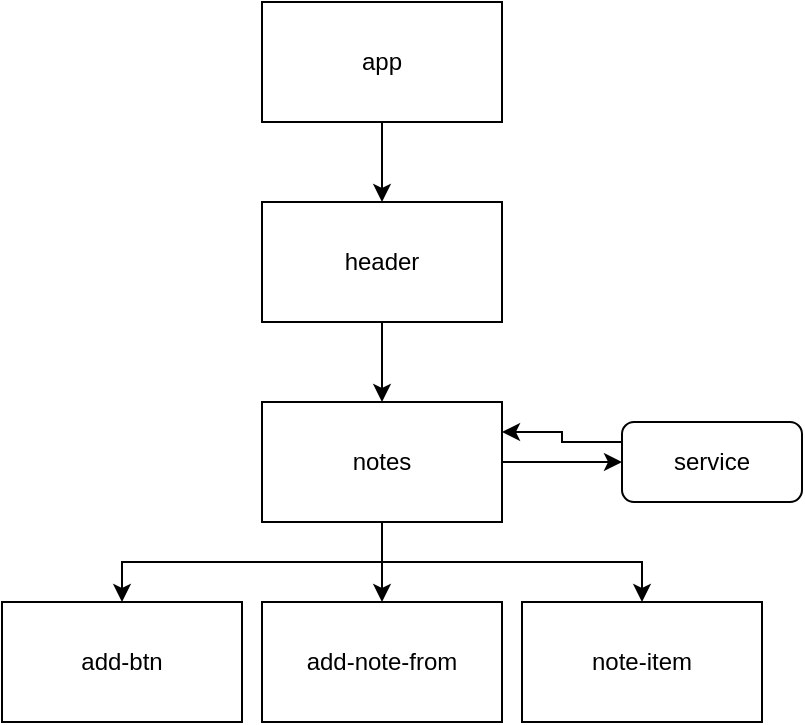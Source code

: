 <mxfile version="15.9.6" type="device"><diagram id="w7zwQQ-e7MEviPHY8NQ5" name="Page-1"><mxGraphModel dx="868" dy="424" grid="1" gridSize="10" guides="1" tooltips="1" connect="1" arrows="1" fold="1" page="1" pageScale="1" pageWidth="850" pageHeight="1100" math="0" shadow="0"><root><mxCell id="0"/><mxCell id="1" parent="0"/><mxCell id="HTgaUMEMDEaOwpnEh1lh-3" style="edgeStyle=orthogonalEdgeStyle;rounded=0;orthogonalLoop=1;jettySize=auto;html=1;exitX=0.5;exitY=1;exitDx=0;exitDy=0;entryX=0.5;entryY=0;entryDx=0;entryDy=0;" parent="1" source="HTgaUMEMDEaOwpnEh1lh-1" target="HTgaUMEMDEaOwpnEh1lh-2" edge="1"><mxGeometry relative="1" as="geometry"/></mxCell><mxCell id="HTgaUMEMDEaOwpnEh1lh-1" value="app" style="rounded=0;whiteSpace=wrap;html=1;" parent="1" vertex="1"><mxGeometry x="340" y="30" width="120" height="60" as="geometry"/></mxCell><mxCell id="HTgaUMEMDEaOwpnEh1lh-5" style="edgeStyle=orthogonalEdgeStyle;rounded=0;orthogonalLoop=1;jettySize=auto;html=1;exitX=0.5;exitY=1;exitDx=0;exitDy=0;entryX=0.5;entryY=0;entryDx=0;entryDy=0;" parent="1" source="HTgaUMEMDEaOwpnEh1lh-2" target="HTgaUMEMDEaOwpnEh1lh-4" edge="1"><mxGeometry relative="1" as="geometry"/></mxCell><mxCell id="HTgaUMEMDEaOwpnEh1lh-2" value="header" style="rounded=0;whiteSpace=wrap;html=1;" parent="1" vertex="1"><mxGeometry x="340" y="130" width="120" height="60" as="geometry"/></mxCell><mxCell id="HTgaUMEMDEaOwpnEh1lh-7" style="edgeStyle=orthogonalEdgeStyle;rounded=0;orthogonalLoop=1;jettySize=auto;html=1;exitX=0.5;exitY=1;exitDx=0;exitDy=0;entryX=0.5;entryY=0;entryDx=0;entryDy=0;" parent="1" source="HTgaUMEMDEaOwpnEh1lh-4" target="HTgaUMEMDEaOwpnEh1lh-6" edge="1"><mxGeometry relative="1" as="geometry"/></mxCell><mxCell id="HTgaUMEMDEaOwpnEh1lh-9" style="edgeStyle=orthogonalEdgeStyle;rounded=0;orthogonalLoop=1;jettySize=auto;html=1;exitX=0.5;exitY=1;exitDx=0;exitDy=0;entryX=0.5;entryY=0;entryDx=0;entryDy=0;" parent="1" source="HTgaUMEMDEaOwpnEh1lh-4" target="HTgaUMEMDEaOwpnEh1lh-8" edge="1"><mxGeometry relative="1" as="geometry"/></mxCell><mxCell id="_tzkwjOtD3IEq2ftx2qn-1" style="edgeStyle=orthogonalEdgeStyle;rounded=0;orthogonalLoop=1;jettySize=auto;html=1;exitX=0.5;exitY=1;exitDx=0;exitDy=0;entryX=0.5;entryY=0;entryDx=0;entryDy=0;" edge="1" parent="1" source="HTgaUMEMDEaOwpnEh1lh-4" target="HTgaUMEMDEaOwpnEh1lh-10"><mxGeometry relative="1" as="geometry"/></mxCell><mxCell id="_tzkwjOtD3IEq2ftx2qn-3" style="edgeStyle=orthogonalEdgeStyle;rounded=0;orthogonalLoop=1;jettySize=auto;html=1;exitX=1;exitY=0.5;exitDx=0;exitDy=0;entryX=0;entryY=0.5;entryDx=0;entryDy=0;" edge="1" parent="1" source="HTgaUMEMDEaOwpnEh1lh-4" target="_tzkwjOtD3IEq2ftx2qn-2"><mxGeometry relative="1" as="geometry"/></mxCell><mxCell id="HTgaUMEMDEaOwpnEh1lh-4" value="notes" style="rounded=0;whiteSpace=wrap;html=1;" parent="1" vertex="1"><mxGeometry x="340" y="230" width="120" height="60" as="geometry"/></mxCell><mxCell id="HTgaUMEMDEaOwpnEh1lh-6" value="add-btn" style="rounded=0;whiteSpace=wrap;html=1;" parent="1" vertex="1"><mxGeometry x="210" y="330" width="120" height="60" as="geometry"/></mxCell><mxCell id="HTgaUMEMDEaOwpnEh1lh-8" value="note-item" style="rounded=0;whiteSpace=wrap;html=1;" parent="1" vertex="1"><mxGeometry x="470" y="330" width="120" height="60" as="geometry"/></mxCell><mxCell id="HTgaUMEMDEaOwpnEh1lh-10" value="add-note-from" style="rounded=0;whiteSpace=wrap;html=1;" parent="1" vertex="1"><mxGeometry x="340" y="330" width="120" height="60" as="geometry"/></mxCell><mxCell id="_tzkwjOtD3IEq2ftx2qn-6" style="edgeStyle=orthogonalEdgeStyle;rounded=0;orthogonalLoop=1;jettySize=auto;html=1;exitX=0;exitY=0.25;exitDx=0;exitDy=0;entryX=1;entryY=0.25;entryDx=0;entryDy=0;" edge="1" parent="1" source="_tzkwjOtD3IEq2ftx2qn-2" target="HTgaUMEMDEaOwpnEh1lh-4"><mxGeometry relative="1" as="geometry"/></mxCell><mxCell id="_tzkwjOtD3IEq2ftx2qn-2" value="service" style="rounded=1;whiteSpace=wrap;html=1;" vertex="1" parent="1"><mxGeometry x="520" y="240" width="90" height="40" as="geometry"/></mxCell></root></mxGraphModel></diagram></mxfile>